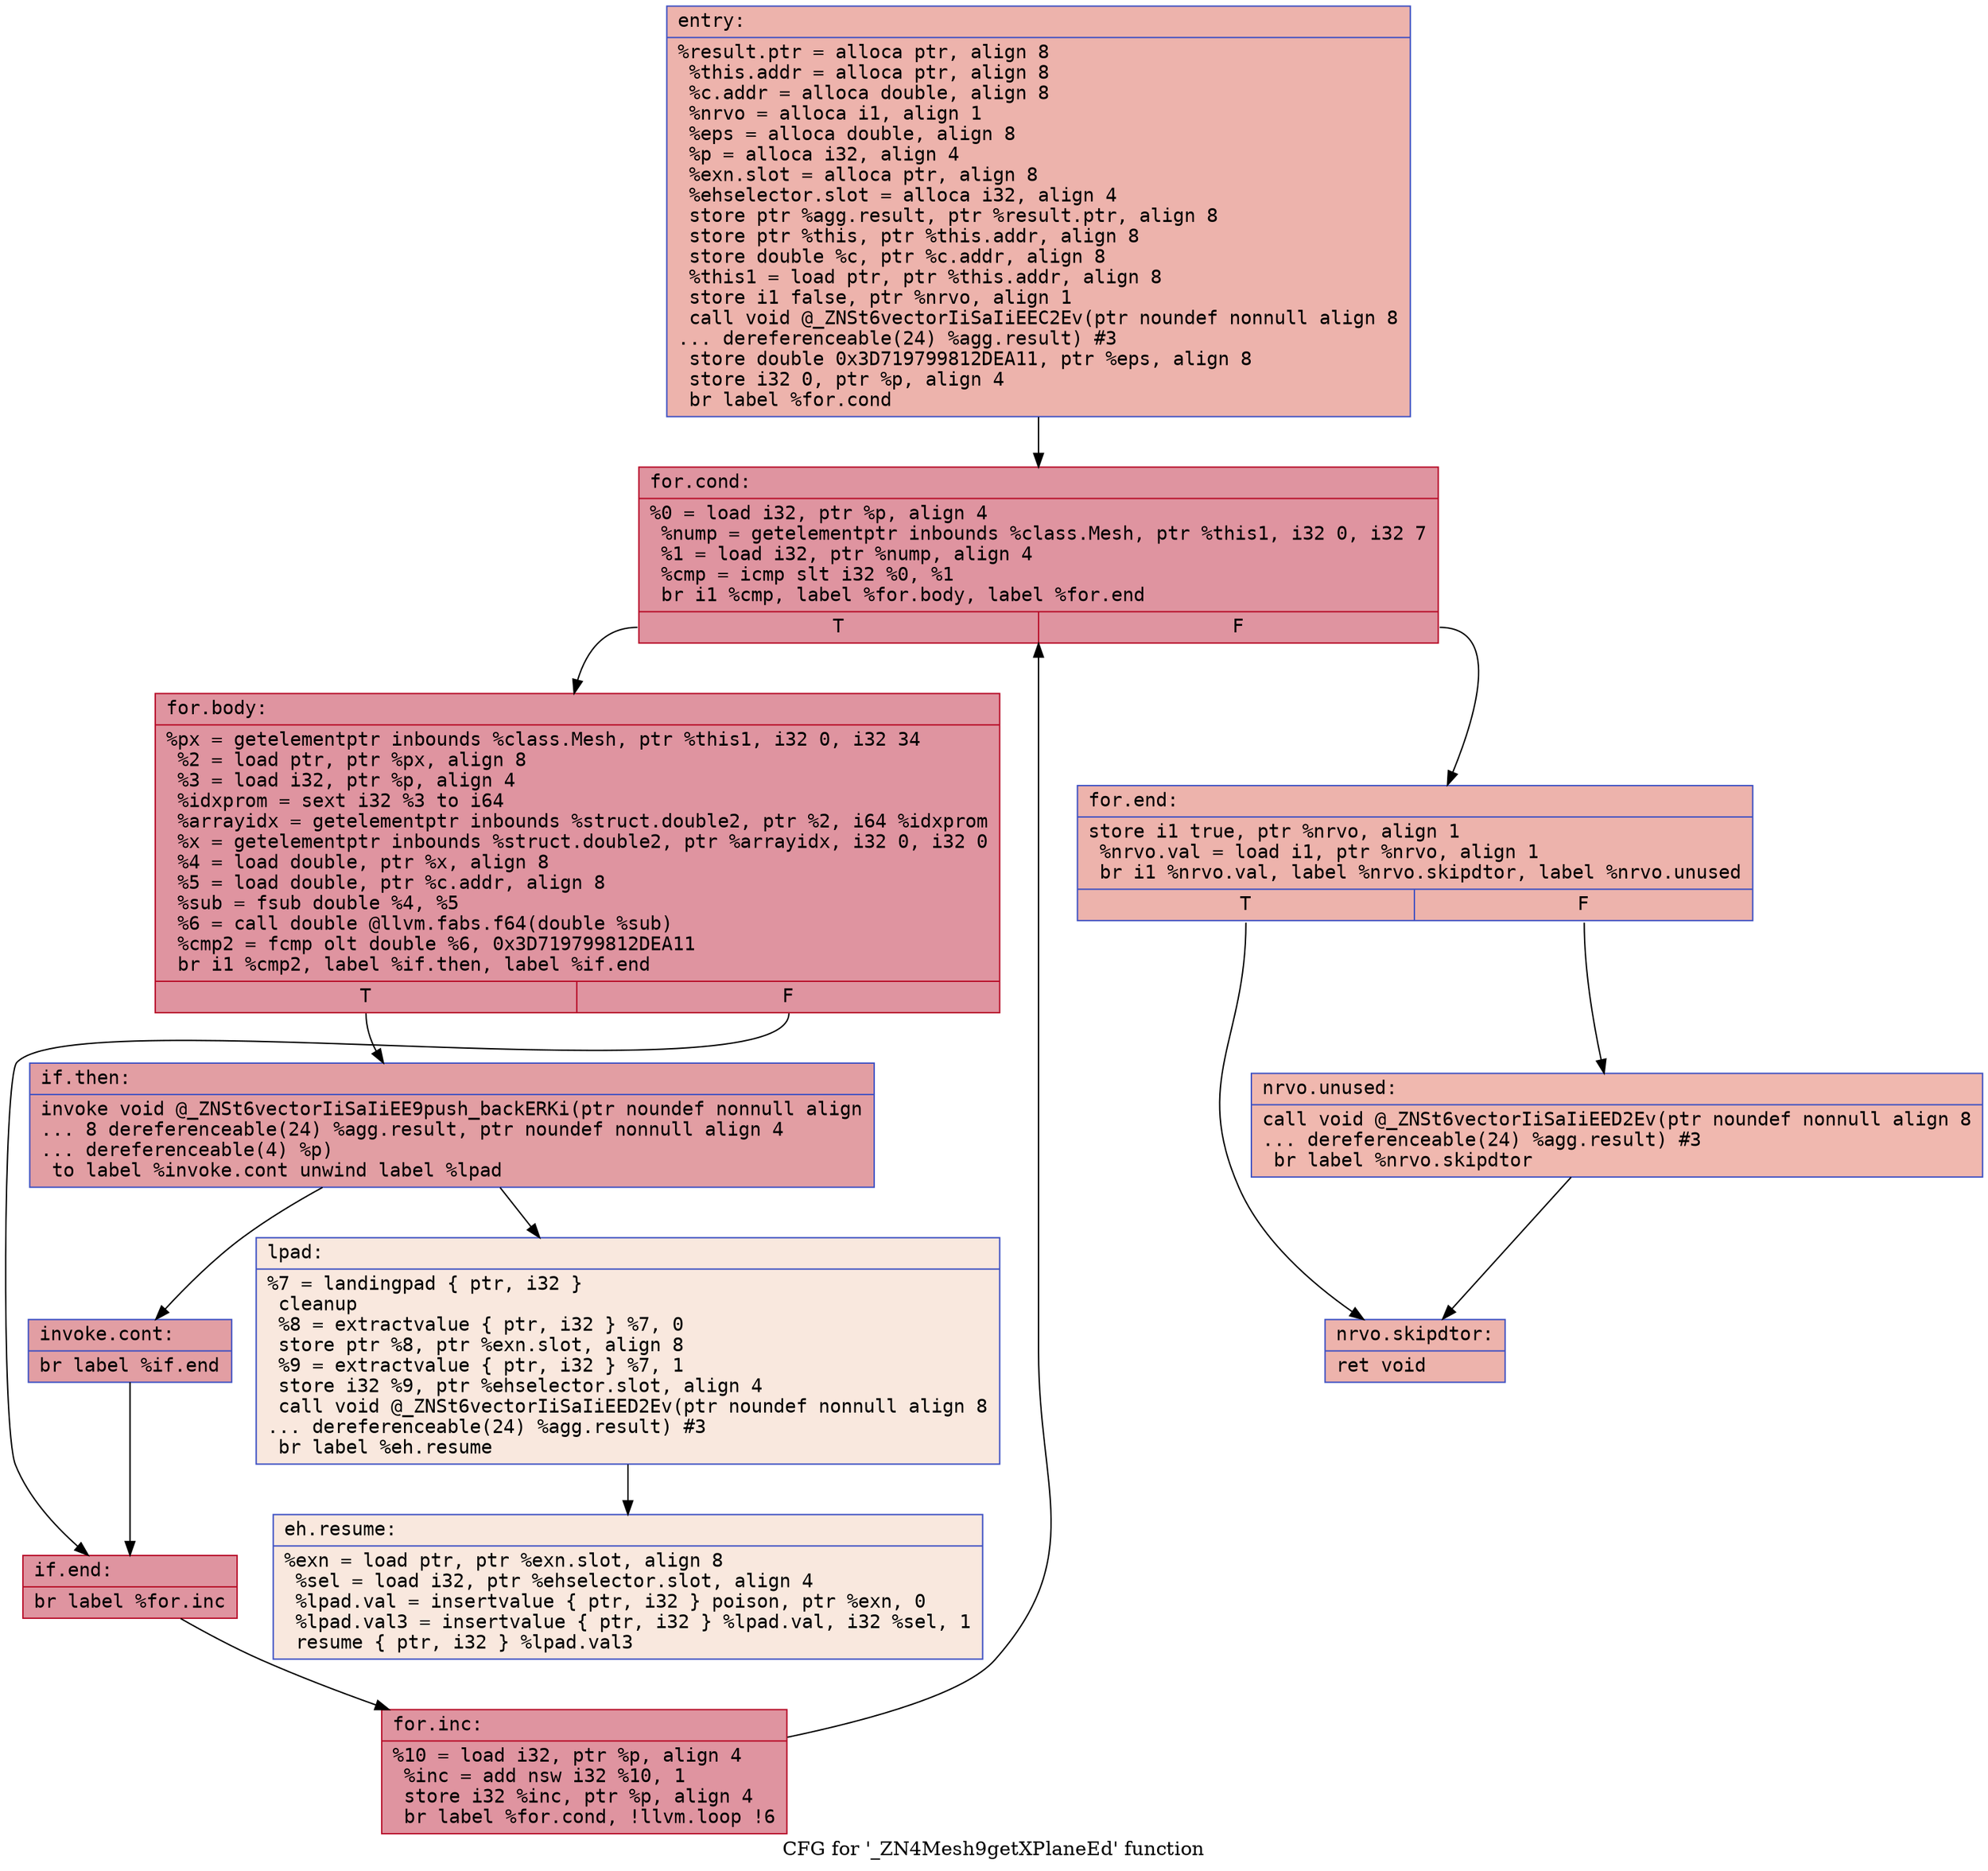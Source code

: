digraph "CFG for '_ZN4Mesh9getXPlaneEd' function" {
	label="CFG for '_ZN4Mesh9getXPlaneEd' function";

	Node0x56307d668e10 [shape=record,color="#3d50c3ff", style=filled, fillcolor="#d6524470" fontname="Courier",label="{entry:\l|  %result.ptr = alloca ptr, align 8\l  %this.addr = alloca ptr, align 8\l  %c.addr = alloca double, align 8\l  %nrvo = alloca i1, align 1\l  %eps = alloca double, align 8\l  %p = alloca i32, align 4\l  %exn.slot = alloca ptr, align 8\l  %ehselector.slot = alloca i32, align 4\l  store ptr %agg.result, ptr %result.ptr, align 8\l  store ptr %this, ptr %this.addr, align 8\l  store double %c, ptr %c.addr, align 8\l  %this1 = load ptr, ptr %this.addr, align 8\l  store i1 false, ptr %nrvo, align 1\l  call void @_ZNSt6vectorIiSaIiEEC2Ev(ptr noundef nonnull align 8\l... dereferenceable(24) %agg.result) #3\l  store double 0x3D719799812DEA11, ptr %eps, align 8\l  store i32 0, ptr %p, align 4\l  br label %for.cond\l}"];
	Node0x56307d668e10 -> Node0x56307d669a50[tooltip="entry -> for.cond\nProbability 100.00%" ];
	Node0x56307d669a50 [shape=record,color="#b70d28ff", style=filled, fillcolor="#b70d2870" fontname="Courier",label="{for.cond:\l|  %0 = load i32, ptr %p, align 4\l  %nump = getelementptr inbounds %class.Mesh, ptr %this1, i32 0, i32 7\l  %1 = load i32, ptr %nump, align 4\l  %cmp = icmp slt i32 %0, %1\l  br i1 %cmp, label %for.body, label %for.end\l|{<s0>T|<s1>F}}"];
	Node0x56307d669a50:s0 -> Node0x56307d669d80[tooltip="for.cond -> for.body\nProbability 96.88%" ];
	Node0x56307d669a50:s1 -> Node0x56307d669dd0[tooltip="for.cond -> for.end\nProbability 3.12%" ];
	Node0x56307d669d80 [shape=record,color="#b70d28ff", style=filled, fillcolor="#b70d2870" fontname="Courier",label="{for.body:\l|  %px = getelementptr inbounds %class.Mesh, ptr %this1, i32 0, i32 34\l  %2 = load ptr, ptr %px, align 8\l  %3 = load i32, ptr %p, align 4\l  %idxprom = sext i32 %3 to i64\l  %arrayidx = getelementptr inbounds %struct.double2, ptr %2, i64 %idxprom\l  %x = getelementptr inbounds %struct.double2, ptr %arrayidx, i32 0, i32 0\l  %4 = load double, ptr %x, align 8\l  %5 = load double, ptr %c.addr, align 8\l  %sub = fsub double %4, %5\l  %6 = call double @llvm.fabs.f64(double %sub)\l  %cmp2 = fcmp olt double %6, 0x3D719799812DEA11\l  br i1 %cmp2, label %if.then, label %if.end\l|{<s0>T|<s1>F}}"];
	Node0x56307d669d80:s0 -> Node0x56307d66a6e0[tooltip="for.body -> if.then\nProbability 50.00%" ];
	Node0x56307d669d80:s1 -> Node0x56307d669540[tooltip="for.body -> if.end\nProbability 50.00%" ];
	Node0x56307d66a6e0 [shape=record,color="#3d50c3ff", style=filled, fillcolor="#be242e70" fontname="Courier",label="{if.then:\l|  invoke void @_ZNSt6vectorIiSaIiEE9push_backERKi(ptr noundef nonnull align\l... 8 dereferenceable(24) %agg.result, ptr noundef nonnull align 4\l... dereferenceable(4) %p)\l          to label %invoke.cont unwind label %lpad\l}"];
	Node0x56307d66a6e0 -> Node0x56307d669690[tooltip="if.then -> invoke.cont\nProbability 100.00%" ];
	Node0x56307d66a6e0 -> Node0x56307d66aaa0[tooltip="if.then -> lpad\nProbability 0.00%" ];
	Node0x56307d669690 [shape=record,color="#3d50c3ff", style=filled, fillcolor="#be242e70" fontname="Courier",label="{invoke.cont:\l|  br label %if.end\l}"];
	Node0x56307d669690 -> Node0x56307d669540[tooltip="invoke.cont -> if.end\nProbability 100.00%" ];
	Node0x56307d66aaa0 [shape=record,color="#3d50c3ff", style=filled, fillcolor="#f2cab570" fontname="Courier",label="{lpad:\l|  %7 = landingpad \{ ptr, i32 \}\l          cleanup\l  %8 = extractvalue \{ ptr, i32 \} %7, 0\l  store ptr %8, ptr %exn.slot, align 8\l  %9 = extractvalue \{ ptr, i32 \} %7, 1\l  store i32 %9, ptr %ehselector.slot, align 4\l  call void @_ZNSt6vectorIiSaIiEED2Ev(ptr noundef nonnull align 8\l... dereferenceable(24) %agg.result) #3\l  br label %eh.resume\l}"];
	Node0x56307d66aaa0 -> Node0x56307d66b0b0[tooltip="lpad -> eh.resume\nProbability 100.00%" ];
	Node0x56307d669540 [shape=record,color="#b70d28ff", style=filled, fillcolor="#b70d2870" fontname="Courier",label="{if.end:\l|  br label %for.inc\l}"];
	Node0x56307d669540 -> Node0x56307d66b170[tooltip="if.end -> for.inc\nProbability 100.00%" ];
	Node0x56307d66b170 [shape=record,color="#b70d28ff", style=filled, fillcolor="#b70d2870" fontname="Courier",label="{for.inc:\l|  %10 = load i32, ptr %p, align 4\l  %inc = add nsw i32 %10, 1\l  store i32 %inc, ptr %p, align 4\l  br label %for.cond, !llvm.loop !6\l}"];
	Node0x56307d66b170 -> Node0x56307d669a50[tooltip="for.inc -> for.cond\nProbability 100.00%" ];
	Node0x56307d669dd0 [shape=record,color="#3d50c3ff", style=filled, fillcolor="#d6524470" fontname="Courier",label="{for.end:\l|  store i1 true, ptr %nrvo, align 1\l  %nrvo.val = load i1, ptr %nrvo, align 1\l  br i1 %nrvo.val, label %nrvo.skipdtor, label %nrvo.unused\l|{<s0>T|<s1>F}}"];
	Node0x56307d669dd0:s0 -> Node0x56307d66b710[tooltip="for.end -> nrvo.skipdtor\nProbability 50.00%" ];
	Node0x56307d669dd0:s1 -> Node0x56307d66b790[tooltip="for.end -> nrvo.unused\nProbability 50.00%" ];
	Node0x56307d66b790 [shape=record,color="#3d50c3ff", style=filled, fillcolor="#dc5d4a70" fontname="Courier",label="{nrvo.unused:\l|  call void @_ZNSt6vectorIiSaIiEED2Ev(ptr noundef nonnull align 8\l... dereferenceable(24) %agg.result) #3\l  br label %nrvo.skipdtor\l}"];
	Node0x56307d66b790 -> Node0x56307d66b710[tooltip="nrvo.unused -> nrvo.skipdtor\nProbability 100.00%" ];
	Node0x56307d66b710 [shape=record,color="#3d50c3ff", style=filled, fillcolor="#d6524470" fontname="Courier",label="{nrvo.skipdtor:\l|  ret void\l}"];
	Node0x56307d66b0b0 [shape=record,color="#3d50c3ff", style=filled, fillcolor="#f2cab570" fontname="Courier",label="{eh.resume:\l|  %exn = load ptr, ptr %exn.slot, align 8\l  %sel = load i32, ptr %ehselector.slot, align 4\l  %lpad.val = insertvalue \{ ptr, i32 \} poison, ptr %exn, 0\l  %lpad.val3 = insertvalue \{ ptr, i32 \} %lpad.val, i32 %sel, 1\l  resume \{ ptr, i32 \} %lpad.val3\l}"];
}
